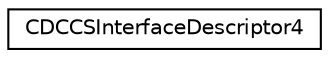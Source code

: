 digraph "Graphical Class Hierarchy"
{
  edge [fontname="Helvetica",fontsize="10",labelfontname="Helvetica",labelfontsize="10"];
  node [fontname="Helvetica",fontsize="10",shape=record];
  rankdir="LR";
  Node1 [label="CDCCSInterfaceDescriptor4",height=0.2,width=0.4,color="black", fillcolor="white", style="filled",URL="$d0/d68/structCDCCSInterfaceDescriptor4.html"];
}
